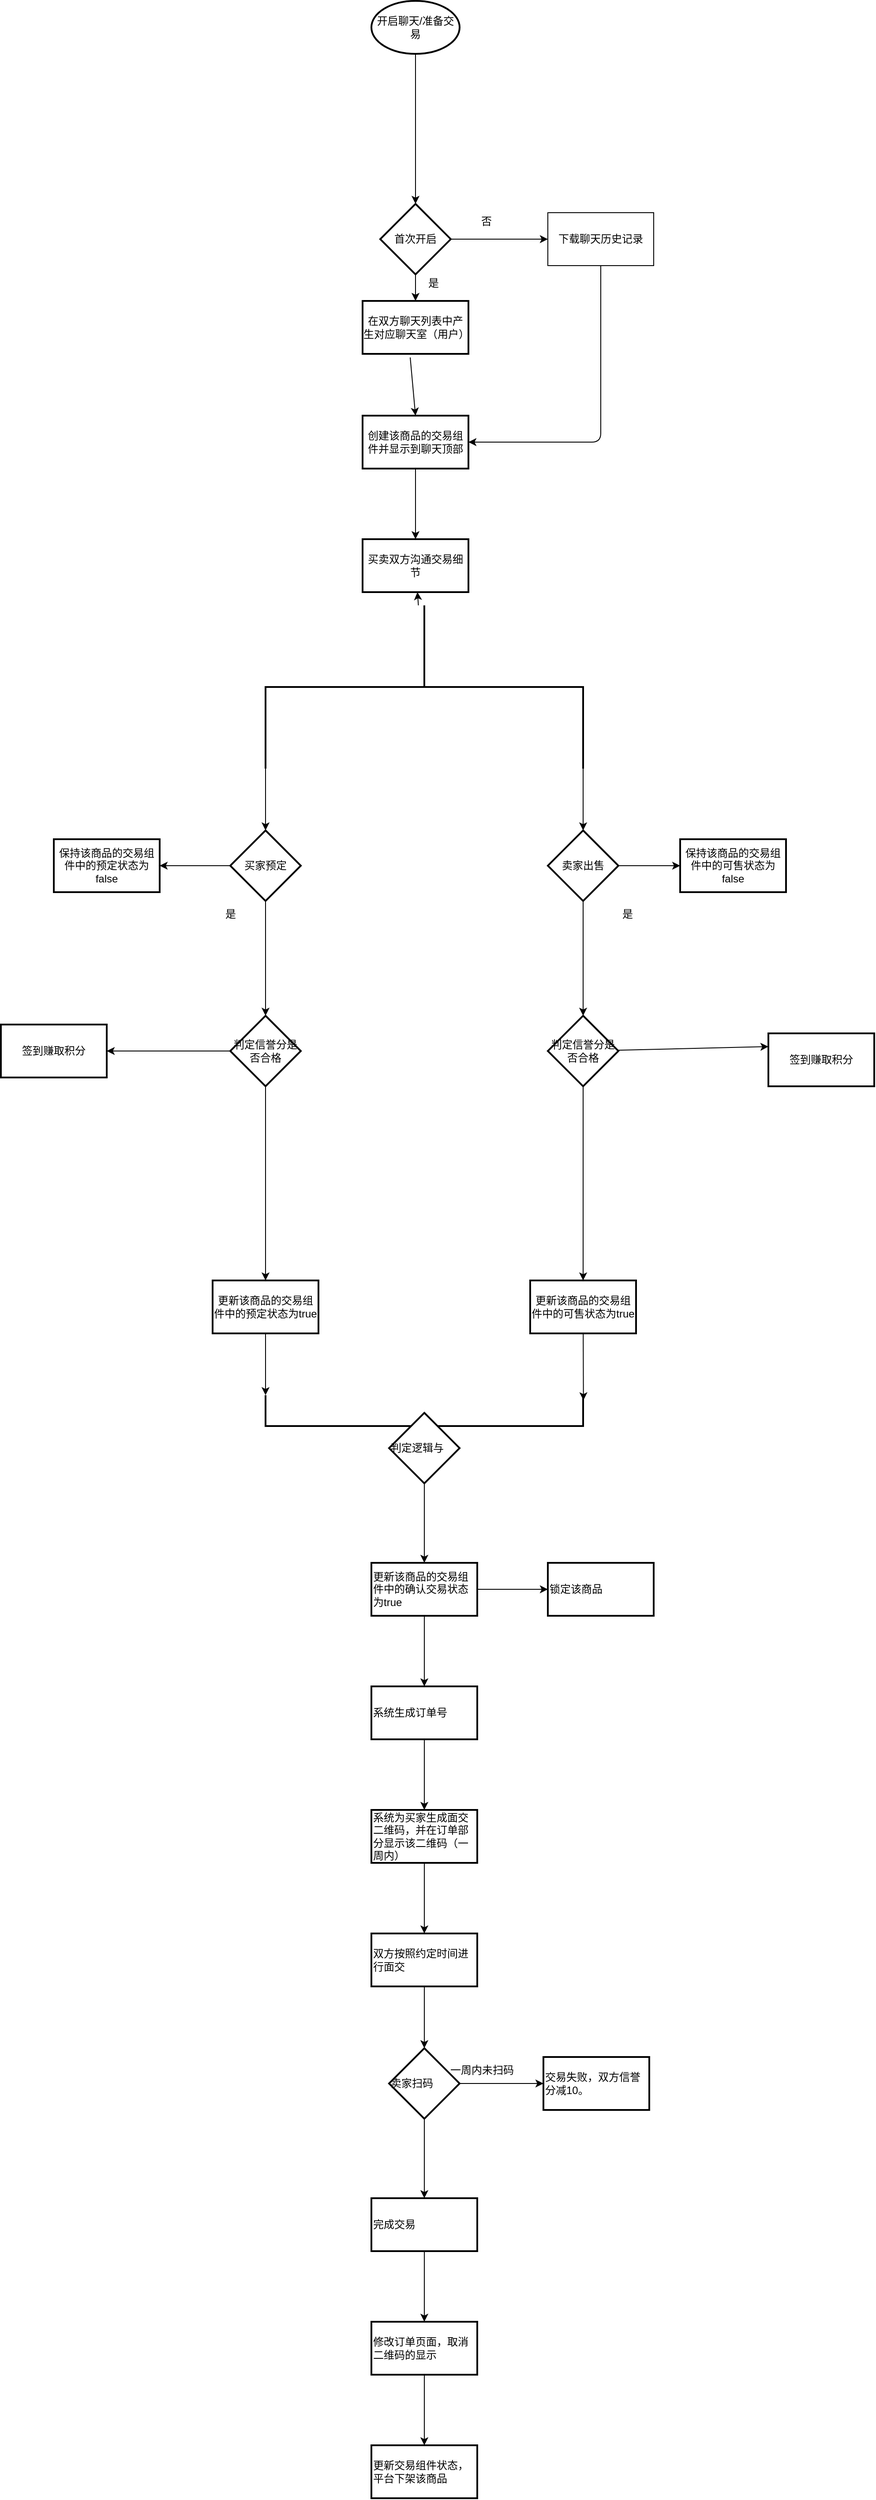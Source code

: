 <mxfile>
    <diagram id="CxYOuTUWAxzRiOO7EsML" name="第 1 页">
        <mxGraphModel dx="1727" dy="1360" grid="1" gridSize="10" guides="1" tooltips="1" connect="1" arrows="1" fold="1" page="1" pageScale="1" pageWidth="2339" pageHeight="3300" background="#FFFFFF" math="0" shadow="0">
            <root>
                <mxCell id="0"/>
                <mxCell id="1" parent="0"/>
                <mxCell id="11" value="" style="edgeStyle=none;html=1;" edge="1" parent="1" source="3" target="10">
                    <mxGeometry relative="1" as="geometry"/>
                </mxCell>
                <mxCell id="3" value="开启聊天/准备交易" style="strokeWidth=2;html=1;shape=mxgraph.flowchart.start_1;whiteSpace=wrap;" vertex="1" parent="1">
                    <mxGeometry x="1290" y="80" width="100" height="60" as="geometry"/>
                </mxCell>
                <mxCell id="8" value="" style="edgeStyle=none;html=1;exitX=0.45;exitY=1.067;exitDx=0;exitDy=0;exitPerimeter=0;entryX=0.5;entryY=0;entryDx=0;entryDy=0;" edge="1" parent="1" source="4" target="13">
                    <mxGeometry relative="1" as="geometry">
                        <mxPoint x="1250" y="735" as="sourcePoint"/>
                        <mxPoint x="1338.125" y="550" as="targetPoint"/>
                    </mxGeometry>
                </mxCell>
                <mxCell id="4" value="在双方聊天列表中产生对应聊天室（用户）" style="whiteSpace=wrap;html=1;strokeWidth=2;" vertex="1" parent="1">
                    <mxGeometry x="1280" y="420" width="120" height="60" as="geometry"/>
                </mxCell>
                <mxCell id="12" value="" style="edgeStyle=none;html=1;" edge="1" parent="1" source="10" target="4">
                    <mxGeometry relative="1" as="geometry"/>
                </mxCell>
                <mxCell id="17" value="" style="edgeStyle=none;html=1;entryX=0;entryY=0.5;entryDx=0;entryDy=0;" edge="1" parent="1" source="10" target="18">
                    <mxGeometry relative="1" as="geometry">
                        <mxPoint x="1480" y="350" as="targetPoint"/>
                    </mxGeometry>
                </mxCell>
                <mxCell id="10" value="首次开启" style="rhombus;whiteSpace=wrap;html=1;strokeWidth=2;" vertex="1" parent="1">
                    <mxGeometry x="1300" y="310" width="80" height="80" as="geometry"/>
                </mxCell>
                <mxCell id="22" value="" style="edgeStyle=none;html=1;" edge="1" parent="1" source="13" target="21">
                    <mxGeometry relative="1" as="geometry"/>
                </mxCell>
                <mxCell id="13" value="创建该商品的交易组件并显示到聊天顶部" style="whiteSpace=wrap;html=1;strokeWidth=2;" vertex="1" parent="1">
                    <mxGeometry x="1280" y="550" width="120" height="60" as="geometry"/>
                </mxCell>
                <mxCell id="15" value="否" style="text;html=1;align=center;verticalAlign=middle;resizable=0;points=[];autosize=1;strokeColor=none;fillColor=none;" vertex="1" parent="1">
                    <mxGeometry x="1400" y="315" width="40" height="30" as="geometry"/>
                </mxCell>
                <mxCell id="16" value="是" style="text;html=1;align=center;verticalAlign=middle;resizable=0;points=[];autosize=1;strokeColor=none;fillColor=none;" vertex="1" parent="1">
                    <mxGeometry x="1340" y="385" width="40" height="30" as="geometry"/>
                </mxCell>
                <mxCell id="20" value="" style="edgeStyle=none;html=1;entryX=1;entryY=0.5;entryDx=0;entryDy=0;" edge="1" parent="1" source="18" target="13">
                    <mxGeometry relative="1" as="geometry">
                        <mxPoint x="1550" y="460" as="targetPoint"/>
                        <Array as="points">
                            <mxPoint x="1550" y="580"/>
                        </Array>
                    </mxGeometry>
                </mxCell>
                <mxCell id="18" value="下载聊天历史记录" style="whiteSpace=wrap;html=1;" vertex="1" parent="1">
                    <mxGeometry x="1490" y="320" width="120" height="60" as="geometry"/>
                </mxCell>
                <mxCell id="21" value="买卖双方沟通交易细节" style="whiteSpace=wrap;html=1;strokeWidth=2;" vertex="1" parent="1">
                    <mxGeometry x="1280" y="690" width="120" height="60" as="geometry"/>
                </mxCell>
                <mxCell id="37" value="" style="edgeStyle=none;html=1;entryX=1;entryY=0.5;entryDx=0;entryDy=0;" edge="1" parent="1" source="25" target="29">
                    <mxGeometry relative="1" as="geometry">
                        <mxPoint x="1070.0" y="1060" as="targetPoint"/>
                    </mxGeometry>
                </mxCell>
                <mxCell id="38" style="edgeStyle=none;html=1;exitX=0.5;exitY=0;exitDx=0;exitDy=0;entryX=1;entryY=1;entryDx=0;entryDy=0;entryPerimeter=0;startArrow=classic;startFill=1;endArrow=none;endFill=0;" edge="1" parent="1" source="25" target="33">
                    <mxGeometry relative="1" as="geometry"/>
                </mxCell>
                <mxCell id="25" value="买家预定" style="rhombus;whiteSpace=wrap;html=1;strokeWidth=2;" vertex="1" parent="1">
                    <mxGeometry x="1130" y="1020" width="80" height="80" as="geometry"/>
                </mxCell>
                <mxCell id="27" value="更新该商品的交易组件中的预定状态为true" style="whiteSpace=wrap;html=1;strokeWidth=2;" vertex="1" parent="1">
                    <mxGeometry x="1110" y="1530" width="120" height="60" as="geometry"/>
                </mxCell>
                <mxCell id="29" value="保持该商品的交易组件中的预定状态为false" style="whiteSpace=wrap;html=1;strokeWidth=2;" vertex="1" parent="1">
                    <mxGeometry x="930" y="1030" width="120" height="60" as="geometry"/>
                </mxCell>
                <mxCell id="34" value="" style="edgeStyle=none;html=1;" edge="1" parent="1" source="33" target="21">
                    <mxGeometry relative="1" as="geometry"/>
                </mxCell>
                <mxCell id="33" value="" style="strokeWidth=2;html=1;shape=mxgraph.flowchart.annotation_2;align=left;labelPosition=right;pointerEvents=1;direction=south;" vertex="1" parent="1">
                    <mxGeometry x="1170" y="765" width="360" height="185" as="geometry"/>
                </mxCell>
                <mxCell id="39" value="是" style="text;html=1;align=center;verticalAlign=middle;resizable=0;points=[];autosize=1;strokeColor=none;fillColor=none;" vertex="1" parent="1">
                    <mxGeometry x="1110" y="1100" width="40" height="30" as="geometry"/>
                </mxCell>
                <mxCell id="47" value="" style="edgeStyle=none;html=1;startArrow=none;startFill=0;endArrow=classic;endFill=1;entryX=0;entryY=0.5;entryDx=0;entryDy=0;" edge="1" parent="1" source="42" target="44">
                    <mxGeometry relative="1" as="geometry">
                        <mxPoint x="1630" y="1060" as="targetPoint"/>
                    </mxGeometry>
                </mxCell>
                <mxCell id="48" value="" style="edgeStyle=none;html=1;startArrow=classic;startFill=1;endArrow=none;endFill=0;entryX=1;entryY=0;entryDx=0;entryDy=0;entryPerimeter=0;" edge="1" parent="1" source="42" target="33">
                    <mxGeometry relative="1" as="geometry"/>
                </mxCell>
                <mxCell id="100" value="" style="edgeStyle=none;html=1;startArrow=none;startFill=0;endArrow=classic;endFill=1;entryX=0.5;entryY=0;entryDx=0;entryDy=0;" edge="1" parent="1" source="42" target="95">
                    <mxGeometry relative="1" as="geometry">
                        <mxPoint x="1530" y="1190" as="targetPoint"/>
                    </mxGeometry>
                </mxCell>
                <mxCell id="42" value="卖家出售" style="rhombus;whiteSpace=wrap;html=1;strokeWidth=2;" vertex="1" parent="1">
                    <mxGeometry x="1490" y="1020" width="80" height="80" as="geometry"/>
                </mxCell>
                <mxCell id="50" value="" style="edgeStyle=none;html=1;startArrow=none;startFill=0;endArrow=classic;endFill=1;entryX=0.917;entryY=1.001;entryDx=0;entryDy=0;entryPerimeter=0;" edge="1" parent="1" source="43" target="49">
                    <mxGeometry relative="1" as="geometry"/>
                </mxCell>
                <mxCell id="43" value="更新该商品的交易组件中的可售状态为true" style="whiteSpace=wrap;html=1;strokeWidth=2;" vertex="1" parent="1">
                    <mxGeometry x="1470" y="1530" width="120" height="60" as="geometry"/>
                </mxCell>
                <mxCell id="44" value="保持该商品的交易组件中的可售状态为false" style="whiteSpace=wrap;html=1;strokeWidth=2;" vertex="1" parent="1">
                    <mxGeometry x="1640" y="1030" width="120" height="60" as="geometry"/>
                </mxCell>
                <mxCell id="45" value="是" style="text;html=1;align=center;verticalAlign=middle;resizable=0;points=[];autosize=1;strokeColor=none;fillColor=none;" vertex="1" parent="1">
                    <mxGeometry x="1560" y="1100" width="40" height="30" as="geometry"/>
                </mxCell>
                <mxCell id="49" value="" style="strokeWidth=2;html=1;shape=mxgraph.flowchart.annotation_2;align=left;labelPosition=right;pointerEvents=1;direction=north;" vertex="1" parent="1">
                    <mxGeometry x="1170" y="1660" width="360" height="70" as="geometry"/>
                </mxCell>
                <mxCell id="51" value="" style="edgeStyle=none;html=1;startArrow=none;startFill=0;endArrow=classic;endFill=1;entryX=1;entryY=0;entryDx=0;entryDy=0;entryPerimeter=0;exitX=0.5;exitY=1;exitDx=0;exitDy=0;" edge="1" parent="1" source="27" target="49">
                    <mxGeometry relative="1" as="geometry">
                        <mxPoint x="1537.267" y="1600" as="sourcePoint"/>
                        <mxPoint x="1530.36" y="1675.81" as="targetPoint"/>
                    </mxGeometry>
                </mxCell>
                <mxCell id="55" value="" style="edgeStyle=none;html=1;startArrow=classic;startFill=1;endArrow=none;endFill=0;" edge="1" parent="1" source="54" target="49">
                    <mxGeometry relative="1" as="geometry"/>
                </mxCell>
                <mxCell id="57" value="" style="edgeStyle=none;html=1;startArrow=none;startFill=0;endArrow=classic;endFill=1;" edge="1" parent="1" source="54" target="56">
                    <mxGeometry relative="1" as="geometry"/>
                </mxCell>
                <mxCell id="54" value="判定逻辑与&amp;nbsp;" style="rhombus;whiteSpace=wrap;html=1;align=left;strokeWidth=2;" vertex="1" parent="1">
                    <mxGeometry x="1310" y="1680" width="80" height="80" as="geometry"/>
                </mxCell>
                <mxCell id="59" value="" style="edgeStyle=none;html=1;startArrow=none;startFill=0;endArrow=classic;endFill=1;" edge="1" parent="1" source="56" target="58">
                    <mxGeometry relative="1" as="geometry"/>
                </mxCell>
                <mxCell id="68" value="" style="edgeStyle=none;html=1;startArrow=none;startFill=0;endArrow=classic;endFill=1;" edge="1" parent="1" source="56" target="67">
                    <mxGeometry relative="1" as="geometry"/>
                </mxCell>
                <mxCell id="56" value="&lt;span style=&quot;text-align: center;&quot;&gt;更新该商品的交易组件中的确认交易状态为true&lt;/span&gt;" style="whiteSpace=wrap;html=1;align=left;strokeWidth=2;" vertex="1" parent="1">
                    <mxGeometry x="1290" y="1850" width="120" height="60" as="geometry"/>
                </mxCell>
                <mxCell id="61" value="" style="edgeStyle=none;html=1;startArrow=none;startFill=0;endArrow=classic;endFill=1;" edge="1" parent="1" source="58" target="60">
                    <mxGeometry relative="1" as="geometry"/>
                </mxCell>
                <mxCell id="58" value="系统生成订单号" style="whiteSpace=wrap;html=1;align=left;strokeWidth=2;" vertex="1" parent="1">
                    <mxGeometry x="1290" y="1990" width="120" height="60" as="geometry"/>
                </mxCell>
                <mxCell id="63" value="" style="edgeStyle=none;html=1;startArrow=none;startFill=0;endArrow=classic;endFill=1;" edge="1" parent="1" source="60" target="62">
                    <mxGeometry relative="1" as="geometry"/>
                </mxCell>
                <mxCell id="60" value="系统为买家生成面交二维码，并在订单部分显示该二维码（一周内）" style="whiteSpace=wrap;html=1;align=left;strokeWidth=2;" vertex="1" parent="1">
                    <mxGeometry x="1290" y="2130" width="120" height="60" as="geometry"/>
                </mxCell>
                <mxCell id="72" value="" style="edgeStyle=none;html=1;startArrow=none;startFill=0;endArrow=classic;endFill=1;" edge="1" parent="1" source="62" target="71">
                    <mxGeometry relative="1" as="geometry"/>
                </mxCell>
                <mxCell id="62" value="双方按照约定时间进行面交" style="whiteSpace=wrap;html=1;align=left;strokeWidth=2;" vertex="1" parent="1">
                    <mxGeometry x="1290" y="2270" width="120" height="60" as="geometry"/>
                </mxCell>
                <mxCell id="67" value="锁定该商品" style="whiteSpace=wrap;html=1;align=left;strokeWidth=2;" vertex="1" parent="1">
                    <mxGeometry x="1490" y="1850" width="120" height="60" as="geometry"/>
                </mxCell>
                <mxCell id="75" value="" style="edgeStyle=none;html=1;startArrow=none;startFill=0;endArrow=classic;endFill=1;" edge="1" parent="1" source="71" target="74">
                    <mxGeometry relative="1" as="geometry"/>
                </mxCell>
                <mxCell id="79" value="" style="edgeStyle=none;html=1;startArrow=none;startFill=0;endArrow=classic;endFill=1;" edge="1" parent="1" source="71" target="78">
                    <mxGeometry relative="1" as="geometry"/>
                </mxCell>
                <mxCell id="71" value="卖家扫码" style="rhombus;whiteSpace=wrap;html=1;align=left;strokeWidth=2;" vertex="1" parent="1">
                    <mxGeometry x="1310" y="2400" width="80" height="80" as="geometry"/>
                </mxCell>
                <mxCell id="77" value="" style="edgeStyle=none;html=1;startArrow=none;startFill=0;endArrow=classic;endFill=1;" edge="1" parent="1" source="74" target="76">
                    <mxGeometry relative="1" as="geometry"/>
                </mxCell>
                <mxCell id="74" value="完成交易" style="whiteSpace=wrap;html=1;align=left;strokeWidth=2;" vertex="1" parent="1">
                    <mxGeometry x="1290" y="2570" width="120" height="60" as="geometry"/>
                </mxCell>
                <mxCell id="81" value="" style="edgeStyle=none;html=1;startArrow=none;startFill=0;endArrow=classic;endFill=1;" edge="1" parent="1" source="76" target="80">
                    <mxGeometry relative="1" as="geometry"/>
                </mxCell>
                <mxCell id="76" value="修改订单页面，取消二维码的显示" style="whiteSpace=wrap;html=1;align=left;strokeWidth=2;" vertex="1" parent="1">
                    <mxGeometry x="1290" y="2710" width="120" height="60" as="geometry"/>
                </mxCell>
                <mxCell id="78" value="交易失败，双方信誉分减10。" style="whiteSpace=wrap;html=1;align=left;strokeWidth=2;" vertex="1" parent="1">
                    <mxGeometry x="1485" y="2410" width="120" height="60" as="geometry"/>
                </mxCell>
                <mxCell id="80" value="更新交易组件状态，平台下架该商品" style="whiteSpace=wrap;html=1;align=left;strokeWidth=2;" vertex="1" parent="1">
                    <mxGeometry x="1290" y="2850" width="120" height="60" as="geometry"/>
                </mxCell>
                <mxCell id="84" value="一周内未扫码" style="text;html=1;align=center;verticalAlign=middle;resizable=0;points=[];autosize=1;strokeColor=none;fillColor=none;" vertex="1" parent="1">
                    <mxGeometry x="1365" y="2410" width="100" height="30" as="geometry"/>
                </mxCell>
                <mxCell id="89" value="" style="edgeStyle=none;html=1;startArrow=none;startFill=0;endArrow=classic;endFill=1;" edge="1" parent="1" source="85" target="88">
                    <mxGeometry relative="1" as="geometry"/>
                </mxCell>
                <mxCell id="102" value="" style="edgeStyle=none;html=1;startArrow=none;startFill=0;endArrow=classic;endFill=1;entryX=0.5;entryY=0;entryDx=0;entryDy=0;" edge="1" parent="1" source="85" target="27">
                    <mxGeometry relative="1" as="geometry">
                        <mxPoint x="1170" y="1400" as="targetPoint"/>
                    </mxGeometry>
                </mxCell>
                <mxCell id="85" value="判定信誉分是否合格" style="rhombus;whiteSpace=wrap;html=1;strokeWidth=2;" vertex="1" parent="1">
                    <mxGeometry x="1130" y="1230" width="80" height="80" as="geometry"/>
                </mxCell>
                <mxCell id="88" value="签到赚取积分" style="whiteSpace=wrap;html=1;strokeWidth=2;" vertex="1" parent="1">
                    <mxGeometry x="870" y="1240" width="120" height="60" as="geometry"/>
                </mxCell>
                <mxCell id="93" value="" style="edgeStyle=none;html=1;startArrow=none;startFill=0;endArrow=classic;endFill=1;exitX=0.5;exitY=1;exitDx=0;exitDy=0;" edge="1" parent="1" source="25" target="85">
                    <mxGeometry relative="1" as="geometry">
                        <mxPoint x="1180" y="1210" as="sourcePoint"/>
                    </mxGeometry>
                </mxCell>
                <mxCell id="98" value="" style="edgeStyle=none;html=1;startArrow=none;startFill=0;endArrow=classic;endFill=1;entryX=0;entryY=0.25;entryDx=0;entryDy=0;" edge="1" parent="1" source="95" target="96">
                    <mxGeometry relative="1" as="geometry">
                        <mxPoint x="1870" y="1320" as="targetPoint"/>
                    </mxGeometry>
                </mxCell>
                <mxCell id="95" value="判定信誉分是否合格" style="rhombus;whiteSpace=wrap;html=1;strokeWidth=2;" vertex="1" parent="1">
                    <mxGeometry x="1490" y="1230" width="80" height="80" as="geometry"/>
                </mxCell>
                <mxCell id="96" value="签到赚取积分" style="whiteSpace=wrap;html=1;strokeWidth=2;" vertex="1" parent="1">
                    <mxGeometry x="1740" y="1250" width="120" height="60" as="geometry"/>
                </mxCell>
                <mxCell id="103" value="" style="edgeStyle=none;html=1;startArrow=none;startFill=0;endArrow=classic;endFill=1;exitX=0.5;exitY=1;exitDx=0;exitDy=0;" edge="1" parent="1" source="95" target="43">
                    <mxGeometry relative="1" as="geometry">
                        <mxPoint x="1180" y="1320" as="sourcePoint"/>
                        <mxPoint x="1180" y="1540" as="targetPoint"/>
                    </mxGeometry>
                </mxCell>
            </root>
        </mxGraphModel>
    </diagram>
</mxfile>
